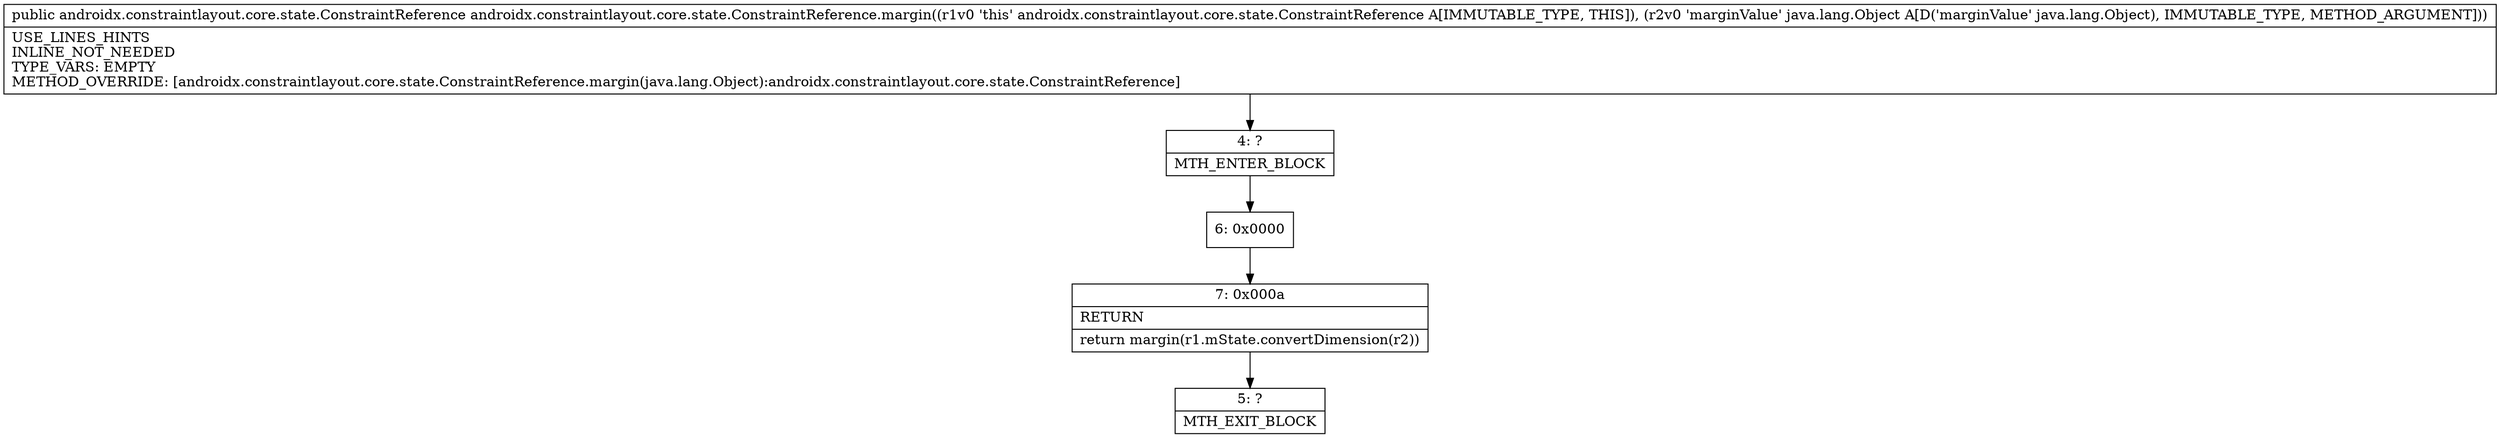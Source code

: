 digraph "CFG forandroidx.constraintlayout.core.state.ConstraintReference.margin(Ljava\/lang\/Object;)Landroidx\/constraintlayout\/core\/state\/ConstraintReference;" {
Node_4 [shape=record,label="{4\:\ ?|MTH_ENTER_BLOCK\l}"];
Node_6 [shape=record,label="{6\:\ 0x0000}"];
Node_7 [shape=record,label="{7\:\ 0x000a|RETURN\l|return margin(r1.mState.convertDimension(r2))\l}"];
Node_5 [shape=record,label="{5\:\ ?|MTH_EXIT_BLOCK\l}"];
MethodNode[shape=record,label="{public androidx.constraintlayout.core.state.ConstraintReference androidx.constraintlayout.core.state.ConstraintReference.margin((r1v0 'this' androidx.constraintlayout.core.state.ConstraintReference A[IMMUTABLE_TYPE, THIS]), (r2v0 'marginValue' java.lang.Object A[D('marginValue' java.lang.Object), IMMUTABLE_TYPE, METHOD_ARGUMENT]))  | USE_LINES_HINTS\lINLINE_NOT_NEEDED\lTYPE_VARS: EMPTY\lMETHOD_OVERRIDE: [androidx.constraintlayout.core.state.ConstraintReference.margin(java.lang.Object):androidx.constraintlayout.core.state.ConstraintReference]\l}"];
MethodNode -> Node_4;Node_4 -> Node_6;
Node_6 -> Node_7;
Node_7 -> Node_5;
}

